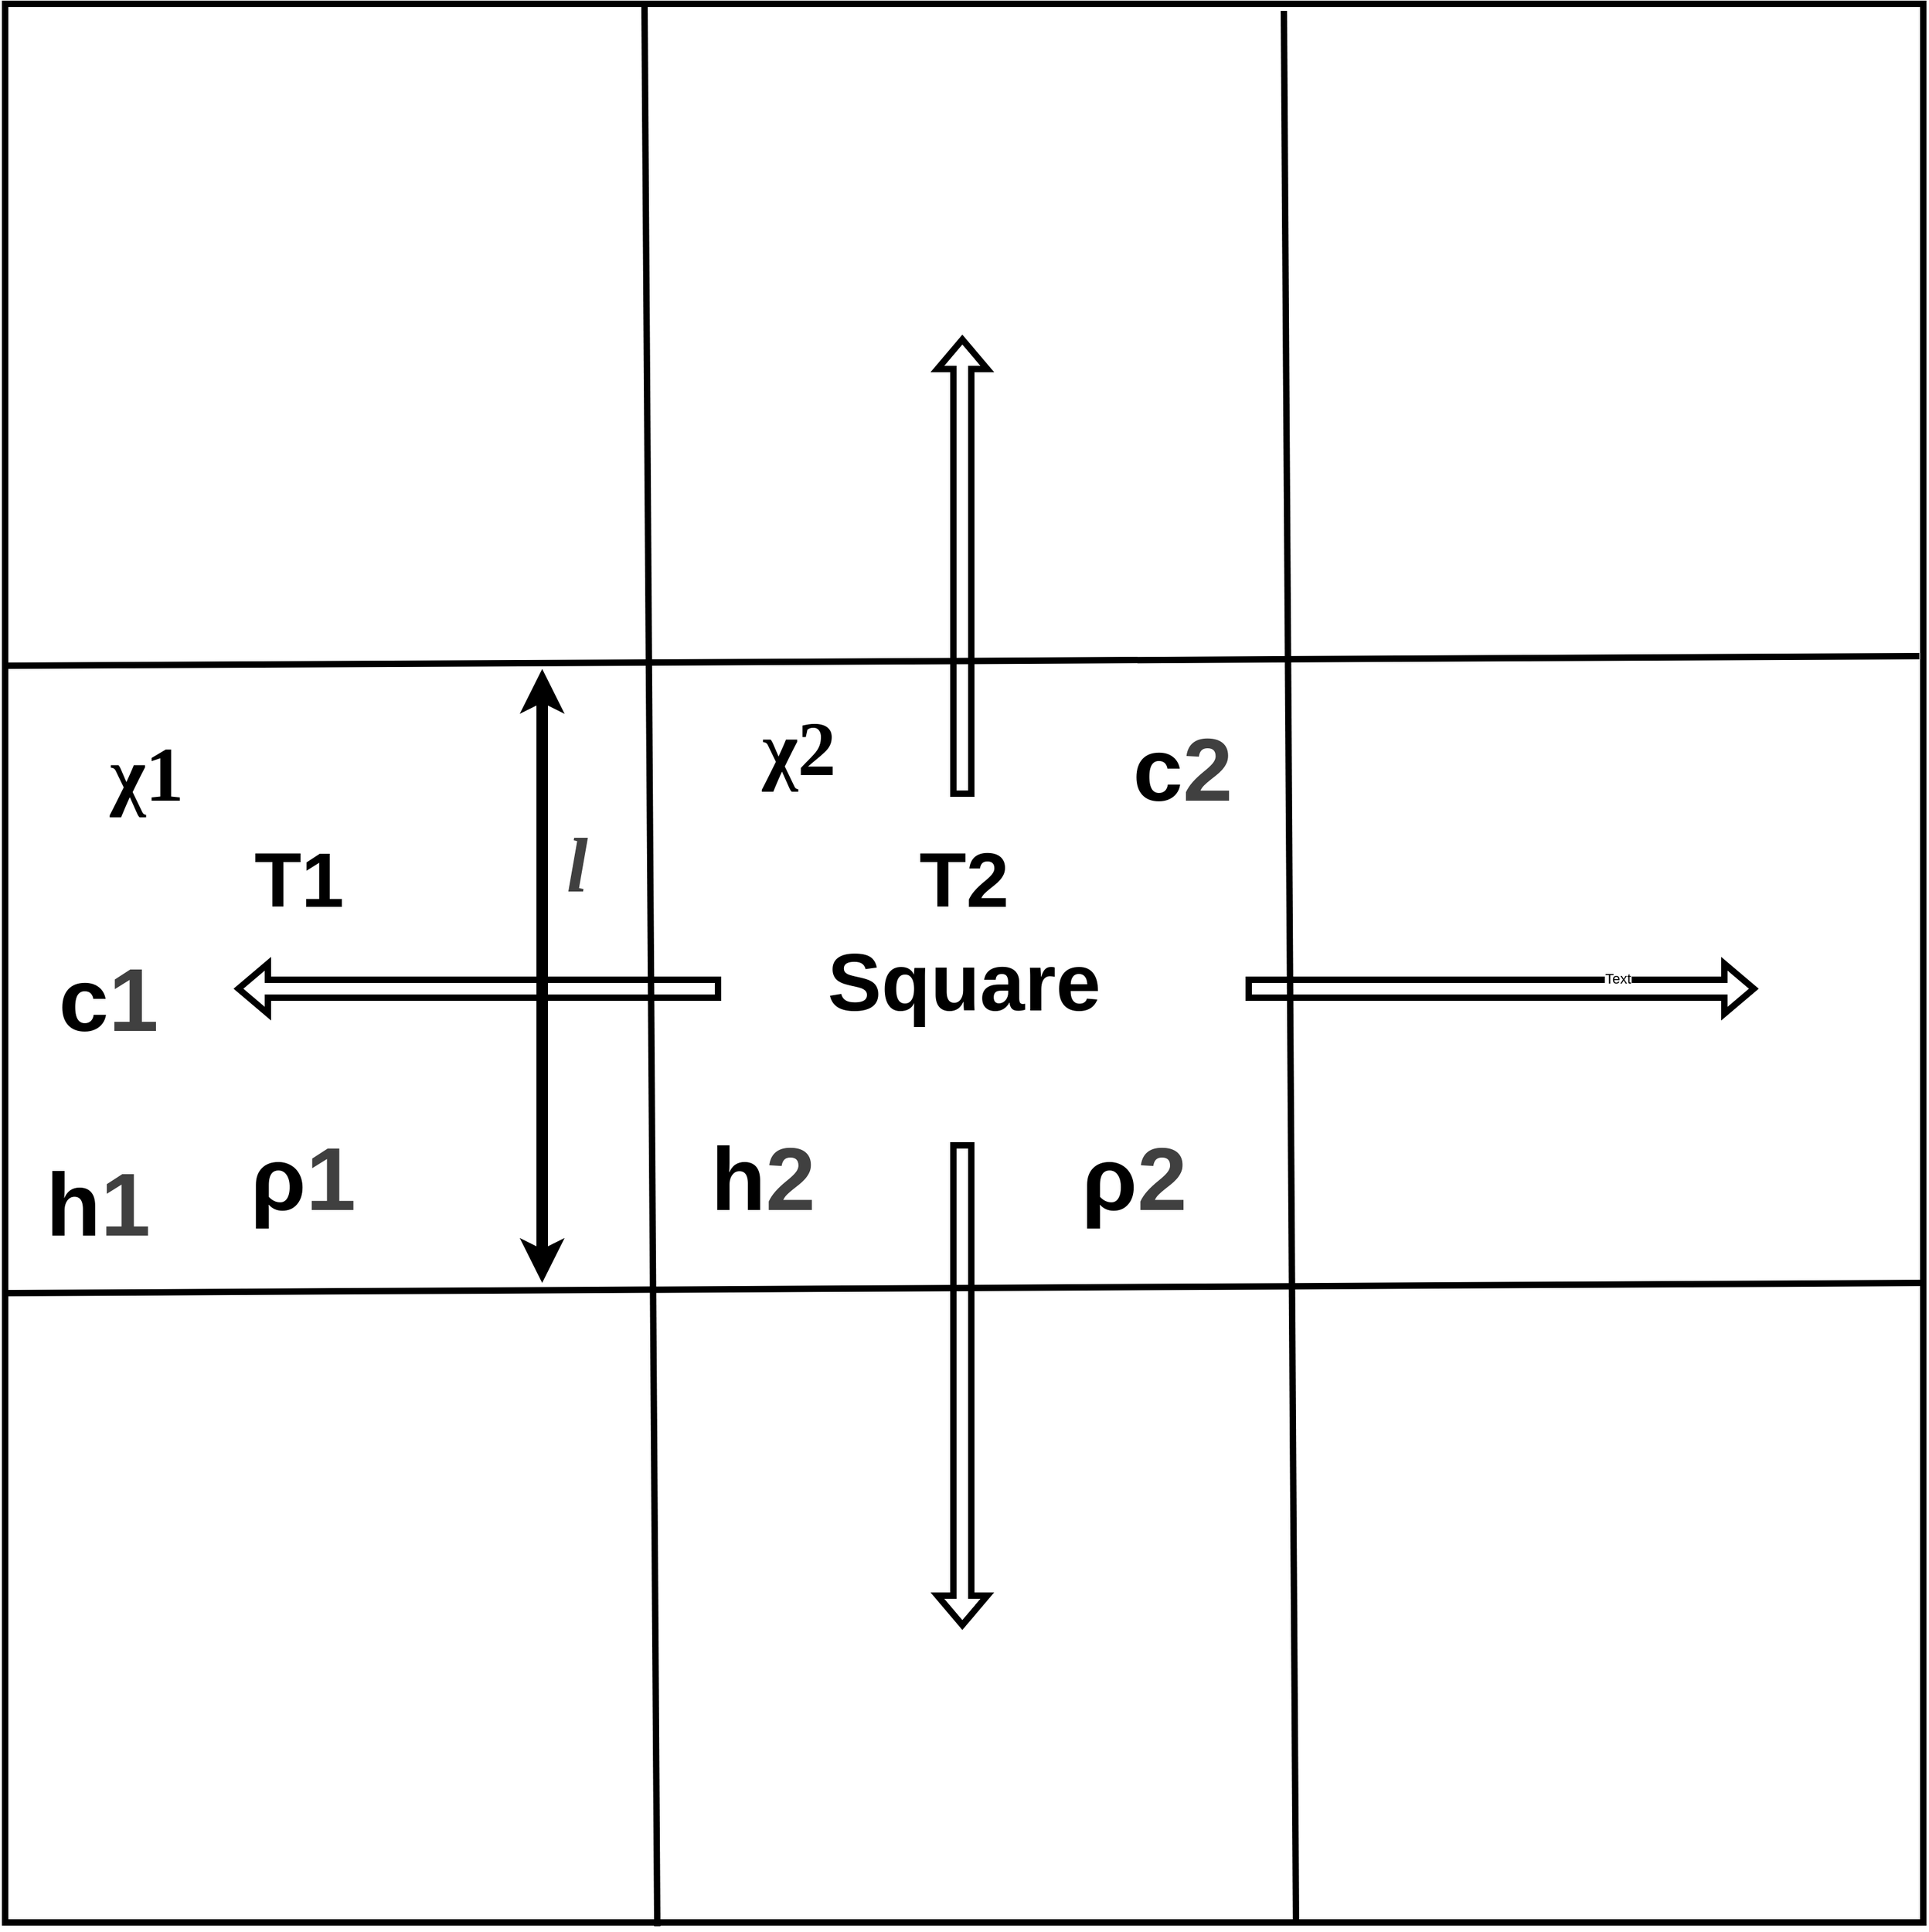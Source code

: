<mxfile version="26.0.16">
  <diagram name="Page-1" id="7_-GzbLXJ9eycd6GExgi">
    <mxGraphModel dx="4947" dy="3426" grid="1" gridSize="10" guides="1" tooltips="1" connect="1" arrows="1" fold="1" page="1" pageScale="1" pageWidth="850" pageHeight="1100" math="0" shadow="0">
      <root>
        <mxCell id="0" />
        <mxCell id="1" parent="0" />
        <mxCell id="wmthVNG2z1a0UWxeD-wj-1" value="" style="whiteSpace=wrap;html=1;aspect=fixed;strokeWidth=5;" vertex="1" parent="1">
          <mxGeometry width="1500" height="1500" as="geometry" />
        </mxCell>
        <mxCell id="wmthVNG2z1a0UWxeD-wj-3" value="" style="endArrow=none;html=1;rounded=0;exitX=0.331;exitY=-0.003;exitDx=0;exitDy=0;exitPerimeter=0;entryX=0.34;entryY=1.002;entryDx=0;entryDy=0;entryPerimeter=0;jumpSize=0;endSize=0;startSize=0;strokeWidth=5;" edge="1" parent="1" target="wmthVNG2z1a0UWxeD-wj-1">
          <mxGeometry width="50" height="50" relative="1" as="geometry">
            <mxPoint x="500" y="5.684e-14" as="sourcePoint" />
            <mxPoint x="506.67" y="1434" as="targetPoint" />
          </mxGeometry>
        </mxCell>
        <mxCell id="wmthVNG2z1a0UWxeD-wj-4" value="" style="endArrow=none;html=1;rounded=0;exitX=0.331;exitY=-0.003;exitDx=0;exitDy=0;exitPerimeter=0;jumpSize=0;endSize=0;startSize=0;entryX=0.673;entryY=1.003;entryDx=0;entryDy=0;entryPerimeter=0;strokeWidth=5;" edge="1" parent="1">
          <mxGeometry width="50" height="50" relative="1" as="geometry">
            <mxPoint x="1000" y="5.5" as="sourcePoint" />
            <mxPoint x="1009.5" y="1500.0" as="targetPoint" />
          </mxGeometry>
        </mxCell>
        <mxCell id="wmthVNG2z1a0UWxeD-wj-5" value="" style="endArrow=none;html=1;rounded=0;exitX=-0.001;exitY=0.345;exitDx=0;exitDy=0;exitPerimeter=0;entryX=0.998;entryY=0.34;entryDx=0;entryDy=0;entryPerimeter=0;strokeWidth=5;" edge="1" parent="1" source="wmthVNG2z1a0UWxeD-wj-1" target="wmthVNG2z1a0UWxeD-wj-1">
          <mxGeometry width="50" height="50" relative="1" as="geometry">
            <mxPoint x="490" y="510" as="sourcePoint" />
            <mxPoint x="540" y="460" as="targetPoint" />
          </mxGeometry>
        </mxCell>
        <mxCell id="wmthVNG2z1a0UWxeD-wj-6" value="" style="endArrow=none;html=1;rounded=0;exitX=-0.001;exitY=0.345;exitDx=0;exitDy=0;exitPerimeter=0;entryX=0.998;entryY=0.34;entryDx=0;entryDy=0;entryPerimeter=0;strokeWidth=5;" edge="1" parent="1">
          <mxGeometry width="50" height="50" relative="1" as="geometry">
            <mxPoint x="1" y="1008" as="sourcePoint" />
            <mxPoint x="1500" y="1000" as="targetPoint" />
          </mxGeometry>
        </mxCell>
        <mxCell id="wmthVNG2z1a0UWxeD-wj-8" value="" style="shape=flexArrow;endArrow=classic;html=1;rounded=0;strokeWidth=5;" edge="1" parent="1">
          <mxGeometry width="50" height="50" relative="1" as="geometry">
            <mxPoint x="970" y="770" as="sourcePoint" />
            <mxPoint x="1370" y="770" as="targetPoint" />
          </mxGeometry>
        </mxCell>
        <mxCell id="wmthVNG2z1a0UWxeD-wj-12" value="Text" style="edgeLabel;html=1;align=center;verticalAlign=middle;resizable=0;points=[];" vertex="1" connectable="0" parent="wmthVNG2z1a0UWxeD-wj-8">
          <mxGeometry x="0.455" y="8" relative="1" as="geometry">
            <mxPoint as="offset" />
          </mxGeometry>
        </mxCell>
        <mxCell id="wmthVNG2z1a0UWxeD-wj-9" value="" style="shape=flexArrow;endArrow=classic;html=1;rounded=0;strokeWidth=5;" edge="1" parent="1">
          <mxGeometry width="50" height="50" relative="1" as="geometry">
            <mxPoint x="748.57" y="890" as="sourcePoint" />
            <mxPoint x="748.57" y="1270" as="targetPoint" />
          </mxGeometry>
        </mxCell>
        <mxCell id="wmthVNG2z1a0UWxeD-wj-10" value="" style="shape=flexArrow;endArrow=classic;html=1;rounded=0;strokeWidth=5;" edge="1" parent="1">
          <mxGeometry width="50" height="50" relative="1" as="geometry">
            <mxPoint x="748.57" y="620" as="sourcePoint" />
            <mxPoint x="748.57" y="260" as="targetPoint" />
          </mxGeometry>
        </mxCell>
        <mxCell id="wmthVNG2z1a0UWxeD-wj-11" value="" style="shape=flexArrow;endArrow=classic;html=1;rounded=0;strokeWidth=5;" edge="1" parent="1">
          <mxGeometry width="50" height="50" relative="1" as="geometry">
            <mxPoint x="560.0" y="770" as="sourcePoint" />
            <mxPoint x="180" y="770" as="targetPoint" />
          </mxGeometry>
        </mxCell>
        <mxCell id="wmthVNG2z1a0UWxeD-wj-13" value="&lt;font style=&quot;font-size: 63px;&quot;&gt;&lt;b&gt;Square&lt;/b&gt;&lt;/font&gt;" style="text;html=1;align=center;verticalAlign=middle;whiteSpace=wrap;rounded=0;" vertex="1" parent="1">
          <mxGeometry x="720" y="750" width="60" height="30" as="geometry" />
        </mxCell>
        <mxCell id="wmthVNG2z1a0UWxeD-wj-14" value="&lt;font style=&quot;font-size: 60px;&quot;&gt;&lt;b&gt;T1&lt;/b&gt;&lt;/font&gt;" style="text;html=1;align=center;verticalAlign=middle;whiteSpace=wrap;rounded=0;" vertex="1" parent="1">
          <mxGeometry x="200" y="670" width="60" height="30" as="geometry" />
        </mxCell>
        <mxCell id="wmthVNG2z1a0UWxeD-wj-15" value="&lt;font style=&quot;font-size: 60px;&quot;&gt;&lt;b&gt;T2&lt;/b&gt;&lt;/font&gt;" style="text;html=1;align=center;verticalAlign=middle;whiteSpace=wrap;rounded=0;" vertex="1" parent="1">
          <mxGeometry x="720" y="670" width="60" height="30" as="geometry" />
        </mxCell>
        <mxCell id="wmthVNG2z1a0UWxeD-wj-16" value="&lt;br/&gt;&lt;br/&gt;&lt;br/&gt;&lt;br/&gt;&lt;br/&gt;&lt;br/&gt;&lt;span style=&quot;font-family: Aptos; color: rgb(64, 64, 64); font-style: italic;&quot;&gt;&lt;font style=&quot;font-size: 60px;&quot;&gt;&lt;b&gt;l&amp;nbsp;&lt;/b&gt;&lt;/font&gt;&lt;/span&gt;" style="text;html=1;align=center;verticalAlign=middle;whiteSpace=wrap;rounded=0;" vertex="1" parent="1">
          <mxGeometry x="425" y="580" width="60" height="100" as="geometry" />
        </mxCell>
        <mxCell id="wmthVNG2z1a0UWxeD-wj-17" value="" style="endArrow=classic;startArrow=classic;html=1;rounded=0;strokeWidth=9;" edge="1" parent="1">
          <mxGeometry width="50" height="50" relative="1" as="geometry">
            <mxPoint x="420" y="1000" as="sourcePoint" />
            <mxPoint x="420" y="520" as="targetPoint" />
          </mxGeometry>
        </mxCell>
        <mxCell id="wmthVNG2z1a0UWxeD-wj-18" value="&lt;b&gt;&lt;font style=&quot;font-size: 70px;&quot;&gt;&lt;span style=&quot;language:en-US;font-style:normal&quot;&gt;ρ&lt;/span&gt;&lt;/font&gt;&lt;span style=&quot;color: light-dark(rgb(64, 64, 64), rgb(182, 182, 182)); font-size: 70px; background-color: transparent;&quot;&gt;1&lt;/span&gt;&lt;/b&gt;" style="text;whiteSpace=wrap;html=1;" vertex="1" parent="1">
          <mxGeometry x="190" y="870" width="60" height="50" as="geometry" />
        </mxCell>
        <mxCell id="wmthVNG2z1a0UWxeD-wj-19" value="&lt;font style=&quot;font-size: 70px;&quot;&gt;&lt;span style=&quot;language:en-US;font-style:normal&quot;&gt;&lt;b&gt;ρ&lt;font color=&quot;#404040&quot;&gt;2&lt;/font&gt;&lt;/b&gt;&lt;/span&gt;&lt;/font&gt;" style="text;whiteSpace=wrap;html=1;" vertex="1" parent="1">
          <mxGeometry x="840" y="870" width="60" height="50" as="geometry" />
        </mxCell>
        <mxCell id="wmthVNG2z1a0UWxeD-wj-20" value="&lt;b&gt;&lt;span style=&quot;font-size: 70px; background-color: transparent;&quot;&gt;c&lt;/span&gt;&lt;span style=&quot;color: light-dark(rgb(64, 64, 64), rgb(182, 182, 182)); font-size: 70px; background-color: transparent;&quot;&gt;1&lt;/span&gt;&lt;/b&gt;" style="text;whiteSpace=wrap;html=1;" vertex="1" parent="1">
          <mxGeometry x="40" y="730" width="60" height="50" as="geometry" />
        </mxCell>
        <mxCell id="wmthVNG2z1a0UWxeD-wj-21" value="&lt;span style=&quot;font-size: 70px; background-color: transparent;&quot;&gt;&lt;b&gt;c&lt;font color=&quot;#404040&quot;&gt;2&lt;/font&gt;&lt;/b&gt;&lt;/span&gt;" style="text;whiteSpace=wrap;html=1;" vertex="1" parent="1">
          <mxGeometry x="880" y="550" width="60" height="50" as="geometry" />
        </mxCell>
        <mxCell id="wmthVNG2z1a0UWxeD-wj-23" value="&lt;span style=&quot;font-family: &amp;quot;Cambria Math&amp;quot;; font-style: normal;&quot;&gt;&lt;font style=&quot;font-size: 60px;&quot;&gt;&lt;b&gt;χ2&lt;/b&gt;&lt;/font&gt;&lt;/span&gt;" style="text;whiteSpace=wrap;html=1;" vertex="1" parent="1">
          <mxGeometry x="590" y="540" width="50" height="50" as="geometry" />
        </mxCell>
        <mxCell id="wmthVNG2z1a0UWxeD-wj-26" value="&lt;span style=&quot;font-family: &amp;quot;Cambria Math&amp;quot;; font-style: normal;&quot;&gt;&lt;font style=&quot;font-size: 60px;&quot;&gt;&lt;b&gt;χ1&lt;/b&gt;&lt;/font&gt;&lt;/span&gt;" style="text;whiteSpace=wrap;html=1;" vertex="1" parent="1">
          <mxGeometry x="80" y="560" width="50" height="50" as="geometry" />
        </mxCell>
        <mxCell id="wmthVNG2z1a0UWxeD-wj-28" value="&lt;span style=&quot;font-size: 70px; background-color: transparent;&quot;&gt;&lt;b&gt;&lt;font&gt;h&lt;/font&gt;&lt;font color=&quot;#404040&quot;&gt;2&lt;/font&gt;&lt;/b&gt;&lt;/span&gt;" style="text;whiteSpace=wrap;html=1;" vertex="1" parent="1">
          <mxGeometry x="550" y="870" width="60" height="50" as="geometry" />
        </mxCell>
        <mxCell id="wmthVNG2z1a0UWxeD-wj-29" value="&lt;span style=&quot;font-size: 70px; background-color: transparent;&quot;&gt;&lt;b&gt;&lt;font&gt;h&lt;font color=&quot;#404040&quot;&gt;1&lt;/font&gt;&lt;/font&gt;&lt;/b&gt;&lt;/span&gt;" style="text;whiteSpace=wrap;html=1;" vertex="1" parent="1">
          <mxGeometry x="30" y="890" width="60" height="50" as="geometry" />
        </mxCell>
      </root>
    </mxGraphModel>
  </diagram>
</mxfile>
